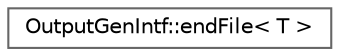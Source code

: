 digraph "Graphical Class Hierarchy"
{
 // INTERACTIVE_SVG=YES
 // LATEX_PDF_SIZE
  bgcolor="transparent";
  edge [fontname=Helvetica,fontsize=10,labelfontname=Helvetica,labelfontsize=10];
  node [fontname=Helvetica,fontsize=10,shape=box,height=0.2,width=0.4];
  rankdir="LR";
  Node0 [label="OutputGenIntf::endFile\< T \>",height=0.2,width=0.4,color="grey40", fillcolor="white", style="filled",URL="$d3/dc0/struct_output_gen_intf_1_1end_file.html",tooltip=" "];
}
